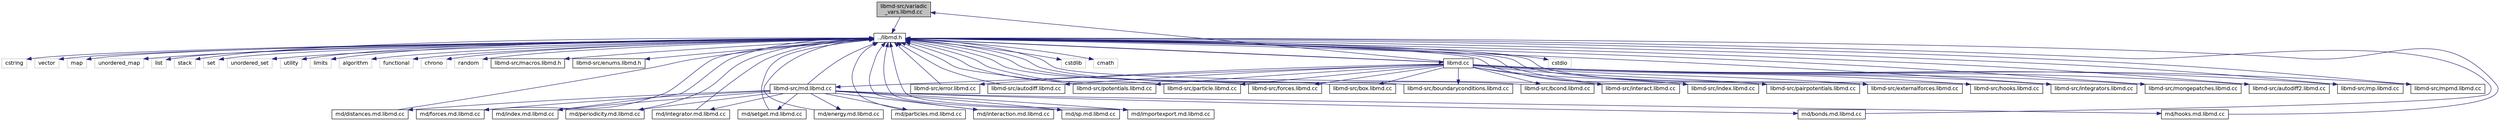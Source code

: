 digraph "libmd-src/variadic_vars.libmd.cc"
{
 // INTERACTIVE_SVG=YES
 // LATEX_PDF_SIZE
  bgcolor="transparent";
  edge [fontname="Helvetica",fontsize="12",labelfontname="Helvetica",labelfontsize="12"];
  node [fontname="Helvetica",fontsize="12",shape=record];
  Node1 [label="libmd-src/variadic\l_vars.libmd.cc",height=0.2,width=0.4,color="black", fillcolor="grey75", style="filled", fontcolor="black",tooltip=" "];
  Node1 -> Node2 [color="midnightblue",fontsize="12",style="solid"];
  Node2 [label="../libmd.h",height=0.2,width=0.4,color="black",URL="$libmd_8h.html",tooltip=" "];
  Node2 -> Node3 [color="midnightblue",fontsize="12",style="solid"];
  Node3 [label="cstdio",height=0.2,width=0.4,color="grey75",tooltip=" "];
  Node2 -> Node4 [color="midnightblue",fontsize="12",style="solid"];
  Node4 [label="cstdlib",height=0.2,width=0.4,color="grey75",tooltip=" "];
  Node2 -> Node5 [color="midnightblue",fontsize="12",style="solid"];
  Node5 [label="cmath",height=0.2,width=0.4,color="grey75",tooltip=" "];
  Node2 -> Node6 [color="midnightblue",fontsize="12",style="solid"];
  Node6 [label="cstring",height=0.2,width=0.4,color="grey75",tooltip=" "];
  Node2 -> Node7 [color="midnightblue",fontsize="12",style="solid"];
  Node7 [label="vector",height=0.2,width=0.4,color="grey75",tooltip=" "];
  Node2 -> Node8 [color="midnightblue",fontsize="12",style="solid"];
  Node8 [label="map",height=0.2,width=0.4,color="grey75",tooltip=" "];
  Node2 -> Node9 [color="midnightblue",fontsize="12",style="solid"];
  Node9 [label="unordered_map",height=0.2,width=0.4,color="grey75",tooltip=" "];
  Node2 -> Node10 [color="midnightblue",fontsize="12",style="solid"];
  Node10 [label="list",height=0.2,width=0.4,color="grey75",tooltip=" "];
  Node2 -> Node11 [color="midnightblue",fontsize="12",style="solid"];
  Node11 [label="stack",height=0.2,width=0.4,color="grey75",tooltip=" "];
  Node2 -> Node12 [color="midnightblue",fontsize="12",style="solid"];
  Node12 [label="set",height=0.2,width=0.4,color="grey75",tooltip=" "];
  Node2 -> Node13 [color="midnightblue",fontsize="12",style="solid"];
  Node13 [label="unordered_set",height=0.2,width=0.4,color="grey75",tooltip=" "];
  Node2 -> Node14 [color="midnightblue",fontsize="12",style="solid"];
  Node14 [label="utility",height=0.2,width=0.4,color="grey75",tooltip=" "];
  Node2 -> Node15 [color="midnightblue",fontsize="12",style="solid"];
  Node15 [label="limits",height=0.2,width=0.4,color="grey75",tooltip=" "];
  Node2 -> Node16 [color="midnightblue",fontsize="12",style="solid"];
  Node16 [label="algorithm",height=0.2,width=0.4,color="grey75",tooltip=" "];
  Node2 -> Node17 [color="midnightblue",fontsize="12",style="solid"];
  Node17 [label="functional",height=0.2,width=0.4,color="grey75",tooltip=" "];
  Node2 -> Node18 [color="midnightblue",fontsize="12",style="solid"];
  Node18 [label="chrono",height=0.2,width=0.4,color="grey75",tooltip=" "];
  Node2 -> Node19 [color="midnightblue",fontsize="12",style="solid"];
  Node19 [label="random",height=0.2,width=0.4,color="grey75",tooltip=" "];
  Node2 -> Node20 [color="midnightblue",fontsize="12",style="solid"];
  Node20 [label="libmd-src/macros.libmd.h",height=0.2,width=0.4,color="black",URL="$macros_8libmd_8h.html",tooltip=" "];
  Node2 -> Node21 [color="midnightblue",fontsize="12",style="solid"];
  Node21 [label="libmd-src/enums.libmd.h",height=0.2,width=0.4,color="black",URL="$enums_8libmd_8h.html",tooltip=" "];
  Node2 -> Node22 [color="midnightblue",fontsize="12",style="solid"];
  Node22 [label="libmd.cc",height=0.2,width=0.4,color="black",URL="$libmd_8cc.html",tooltip=" "];
  Node22 -> Node2 [color="midnightblue",fontsize="12",style="solid"];
  Node22 -> Node23 [color="midnightblue",fontsize="12",style="solid"];
  Node23 [label="libmd-src/error.libmd.cc",height=0.2,width=0.4,color="black",URL="$error_8libmd_8cc.html",tooltip=" "];
  Node23 -> Node2 [color="midnightblue",fontsize="12",style="solid"];
  Node22 -> Node24 [color="midnightblue",fontsize="12",style="solid"];
  Node24 [label="libmd-src/autodiff.libmd.cc",height=0.2,width=0.4,color="black",URL="$autodiff_8libmd_8cc.html",tooltip=" "];
  Node24 -> Node2 [color="midnightblue",fontsize="12",style="solid"];
  Node22 -> Node25 [color="midnightblue",fontsize="12",style="solid"];
  Node25 [label="libmd-src/potentials.libmd.cc",height=0.2,width=0.4,color="black",URL="$potentials_8libmd_8cc.html",tooltip=" "];
  Node25 -> Node2 [color="midnightblue",fontsize="12",style="solid"];
  Node22 -> Node26 [color="midnightblue",fontsize="12",style="solid"];
  Node26 [label="libmd-src/particle.libmd.cc",height=0.2,width=0.4,color="black",URL="$particle_8libmd_8cc.html",tooltip=" "];
  Node26 -> Node2 [color="midnightblue",fontsize="12",style="solid"];
  Node22 -> Node27 [color="midnightblue",fontsize="12",style="solid"];
  Node27 [label="libmd-src/forces.libmd.cc",height=0.2,width=0.4,color="black",URL="$forces_8libmd_8cc.html",tooltip=" "];
  Node27 -> Node2 [color="midnightblue",fontsize="12",style="solid"];
  Node22 -> Node28 [color="midnightblue",fontsize="12",style="solid"];
  Node28 [label="libmd-src/box.libmd.cc",height=0.2,width=0.4,color="black",URL="$box_8libmd_8cc.html",tooltip=" "];
  Node28 -> Node2 [color="midnightblue",fontsize="12",style="solid"];
  Node22 -> Node29 [color="midnightblue",fontsize="12",style="solid"];
  Node29 [label="libmd-src/boundaryconditions.libmd.cc",height=0.2,width=0.4,color="black",URL="$boundaryconditions_8libmd_8cc.html",tooltip=" "];
  Node29 -> Node2 [color="midnightblue",fontsize="12",style="solid"];
  Node22 -> Node30 [color="midnightblue",fontsize="12",style="solid"];
  Node30 [label="libmd-src/bcond.libmd.cc",height=0.2,width=0.4,color="black",URL="$bcond_8libmd_8cc.html",tooltip=" "];
  Node30 -> Node2 [color="midnightblue",fontsize="12",style="solid"];
  Node22 -> Node31 [color="midnightblue",fontsize="12",style="solid"];
  Node31 [label="libmd-src/interact.libmd.cc",height=0.2,width=0.4,color="black",URL="$interact_8libmd_8cc.html",tooltip=" "];
  Node31 -> Node2 [color="midnightblue",fontsize="12",style="solid"];
  Node22 -> Node32 [color="midnightblue",fontsize="12",style="solid"];
  Node32 [label="libmd-src/index.libmd.cc",height=0.2,width=0.4,color="black",URL="$index_8libmd_8cc.html",tooltip=" "];
  Node32 -> Node2 [color="midnightblue",fontsize="12",style="solid"];
  Node22 -> Node33 [color="midnightblue",fontsize="12",style="solid"];
  Node33 [label="libmd-src/pairpotentials.libmd.cc",height=0.2,width=0.4,color="black",URL="$pairpotentials_8libmd_8cc.html",tooltip=" "];
  Node33 -> Node2 [color="midnightblue",fontsize="12",style="solid"];
  Node22 -> Node34 [color="midnightblue",fontsize="12",style="solid"];
  Node34 [label="libmd-src/externalforces.libmd.cc",height=0.2,width=0.4,color="black",URL="$externalforces_8libmd_8cc.html",tooltip=" "];
  Node34 -> Node2 [color="midnightblue",fontsize="12",style="solid"];
  Node22 -> Node35 [color="midnightblue",fontsize="12",style="solid"];
  Node35 [label="libmd-src/hooks.libmd.cc",height=0.2,width=0.4,color="black",URL="$hooks_8libmd_8cc.html",tooltip=" "];
  Node35 -> Node2 [color="midnightblue",fontsize="12",style="solid"];
  Node22 -> Node36 [color="midnightblue",fontsize="12",style="solid"];
  Node36 [label="libmd-src/integrators.libmd.cc",height=0.2,width=0.4,color="black",URL="$integrators_8libmd_8cc.html",tooltip=" "];
  Node36 -> Node2 [color="midnightblue",fontsize="12",style="solid"];
  Node22 -> Node1 [color="midnightblue",fontsize="12",style="solid"];
  Node22 -> Node37 [color="midnightblue",fontsize="12",style="solid"];
  Node37 [label="libmd-src/md.libmd.cc",height=0.2,width=0.4,color="black",URL="$md_8libmd_8cc.html",tooltip=" "];
  Node37 -> Node2 [color="midnightblue",fontsize="12",style="solid"];
  Node37 -> Node38 [color="midnightblue",fontsize="12",style="solid"];
  Node38 [label="md/interaction.md.libmd.cc",height=0.2,width=0.4,color="black",URL="$interaction_8md_8libmd_8cc.html",tooltip=" "];
  Node38 -> Node2 [color="midnightblue",fontsize="12",style="solid"];
  Node37 -> Node39 [color="midnightblue",fontsize="12",style="solid"];
  Node39 [label="md/distances.md.libmd.cc",height=0.2,width=0.4,color="black",URL="$distances_8md_8libmd_8cc.html",tooltip=" "];
  Node39 -> Node2 [color="midnightblue",fontsize="12",style="solid"];
  Node37 -> Node40 [color="midnightblue",fontsize="12",style="solid"];
  Node40 [label="md/forces.md.libmd.cc",height=0.2,width=0.4,color="black",URL="$forces_8md_8libmd_8cc.html",tooltip=" "];
  Node40 -> Node2 [color="midnightblue",fontsize="12",style="solid"];
  Node37 -> Node41 [color="midnightblue",fontsize="12",style="solid"];
  Node41 [label="md/index.md.libmd.cc",height=0.2,width=0.4,color="black",URL="$index_8md_8libmd_8cc.html",tooltip=" "];
  Node41 -> Node2 [color="midnightblue",fontsize="12",style="solid"];
  Node37 -> Node42 [color="midnightblue",fontsize="12",style="solid"];
  Node42 [label="md/periodicity.md.libmd.cc",height=0.2,width=0.4,color="black",URL="$periodicity_8md_8libmd_8cc.html",tooltip=" "];
  Node42 -> Node2 [color="midnightblue",fontsize="12",style="solid"];
  Node37 -> Node43 [color="midnightblue",fontsize="12",style="solid"];
  Node43 [label="md/integrator.md.libmd.cc",height=0.2,width=0.4,color="black",URL="$integrator_8md_8libmd_8cc.html",tooltip=" "];
  Node43 -> Node2 [color="midnightblue",fontsize="12",style="solid"];
  Node37 -> Node44 [color="midnightblue",fontsize="12",style="solid"];
  Node44 [label="md/setget.md.libmd.cc",height=0.2,width=0.4,color="black",URL="$setget_8md_8libmd_8cc.html",tooltip=" "];
  Node44 -> Node2 [color="midnightblue",fontsize="12",style="solid"];
  Node37 -> Node45 [color="midnightblue",fontsize="12",style="solid"];
  Node45 [label="md/energy.md.libmd.cc",height=0.2,width=0.4,color="black",URL="$energy_8md_8libmd_8cc.html",tooltip=" "];
  Node45 -> Node2 [color="midnightblue",fontsize="12",style="solid"];
  Node37 -> Node46 [color="midnightblue",fontsize="12",style="solid"];
  Node46 [label="md/particles.md.libmd.cc",height=0.2,width=0.4,color="black",URL="$particles_8md_8libmd_8cc.html",tooltip=" "];
  Node46 -> Node2 [color="midnightblue",fontsize="12",style="solid"];
  Node37 -> Node47 [color="midnightblue",fontsize="12",style="solid"];
  Node47 [label="md/sp.md.libmd.cc",height=0.2,width=0.4,color="black",URL="$sp_8md_8libmd_8cc.html",tooltip=" "];
  Node47 -> Node2 [color="midnightblue",fontsize="12",style="solid"];
  Node37 -> Node48 [color="midnightblue",fontsize="12",style="solid"];
  Node48 [label="md/importexport.md.libmd.cc",height=0.2,width=0.4,color="black",URL="$importexport_8md_8libmd_8cc.html",tooltip=" "];
  Node48 -> Node2 [color="midnightblue",fontsize="12",style="solid"];
  Node37 -> Node49 [color="midnightblue",fontsize="12",style="solid"];
  Node49 [label="md/bonds.md.libmd.cc",height=0.2,width=0.4,color="black",URL="$bonds_8md_8libmd_8cc.html",tooltip=" "];
  Node49 -> Node2 [color="midnightblue",fontsize="12",style="solid"];
  Node37 -> Node50 [color="midnightblue",fontsize="12",style="solid"];
  Node50 [label="md/hooks.md.libmd.cc",height=0.2,width=0.4,color="black",URL="$hooks_8md_8libmd_8cc.html",tooltip=" "];
  Node50 -> Node2 [color="midnightblue",fontsize="12",style="solid"];
  Node22 -> Node51 [color="midnightblue",fontsize="12",style="solid"];
  Node51 [label="libmd-src/mongepatches.libmd.cc",height=0.2,width=0.4,color="black",URL="$mongepatches_8libmd_8cc.html",tooltip=" "];
  Node51 -> Node2 [color="midnightblue",fontsize="12",style="solid"];
  Node22 -> Node52 [color="midnightblue",fontsize="12",style="solid"];
  Node52 [label="libmd-src/autodiff2.libmd.cc",height=0.2,width=0.4,color="black",URL="$autodiff2_8libmd_8cc.html",tooltip=" "];
  Node52 -> Node2 [color="midnightblue",fontsize="12",style="solid"];
  Node22 -> Node53 [color="midnightblue",fontsize="12",style="solid"];
  Node53 [label="libmd-src/mp.libmd.cc",height=0.2,width=0.4,color="black",URL="$mp_8libmd_8cc.html",tooltip=" "];
  Node53 -> Node2 [color="midnightblue",fontsize="12",style="solid"];
  Node22 -> Node54 [color="midnightblue",fontsize="12",style="solid"];
  Node54 [label="libmd-src/mpmd.libmd.cc",height=0.2,width=0.4,color="black",URL="$mpmd_8libmd_8cc.html",tooltip=" "];
  Node54 -> Node2 [color="midnightblue",fontsize="12",style="solid"];
}
